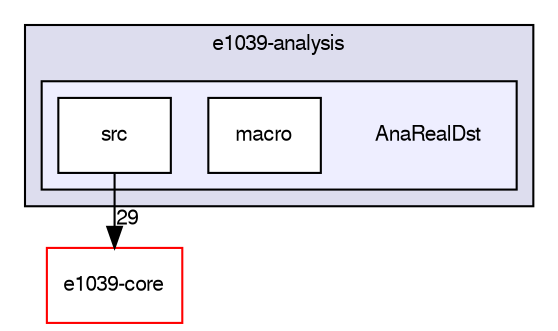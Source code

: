 digraph "/dev/shm/kenichi/update-e1039-doc/e1039-analysis/AnaRealDst" {
  bgcolor=transparent;
  compound=true
  node [ fontsize="10", fontname="FreeSans"];
  edge [ labelfontsize="10", labelfontname="FreeSans"];
  subgraph clusterdir_99844dfacebbb87e315d9ca28a232aeb {
    graph [ bgcolor="#ddddee", pencolor="black", label="e1039-analysis" fontname="FreeSans", fontsize="10", URL="dir_99844dfacebbb87e315d9ca28a232aeb.html"]
  subgraph clusterdir_45573c73398c5d4a27a855c4e8503ce2 {
    graph [ bgcolor="#eeeeff", pencolor="black", label="" URL="dir_45573c73398c5d4a27a855c4e8503ce2.html"];
    dir_45573c73398c5d4a27a855c4e8503ce2 [shape=plaintext label="AnaRealDst"];
    dir_177a6641948ec333b1cff9a59767e4f0 [shape=box label="macro" color="black" fillcolor="white" style="filled" URL="dir_177a6641948ec333b1cff9a59767e4f0.html"];
    dir_f180770607bb6f19dec799093830b8c2 [shape=box label="src" color="black" fillcolor="white" style="filled" URL="dir_f180770607bb6f19dec799093830b8c2.html"];
  }
  }
  dir_0a085354c5474f38d4b9d20ae746ec67 [shape=box label="e1039-core" color="red" URL="dir_0a085354c5474f38d4b9d20ae746ec67.html"];
  dir_f180770607bb6f19dec799093830b8c2->dir_0a085354c5474f38d4b9d20ae746ec67 [headlabel="29", labeldistance=1.5 headhref="dir_000003_000019.html"];
}
